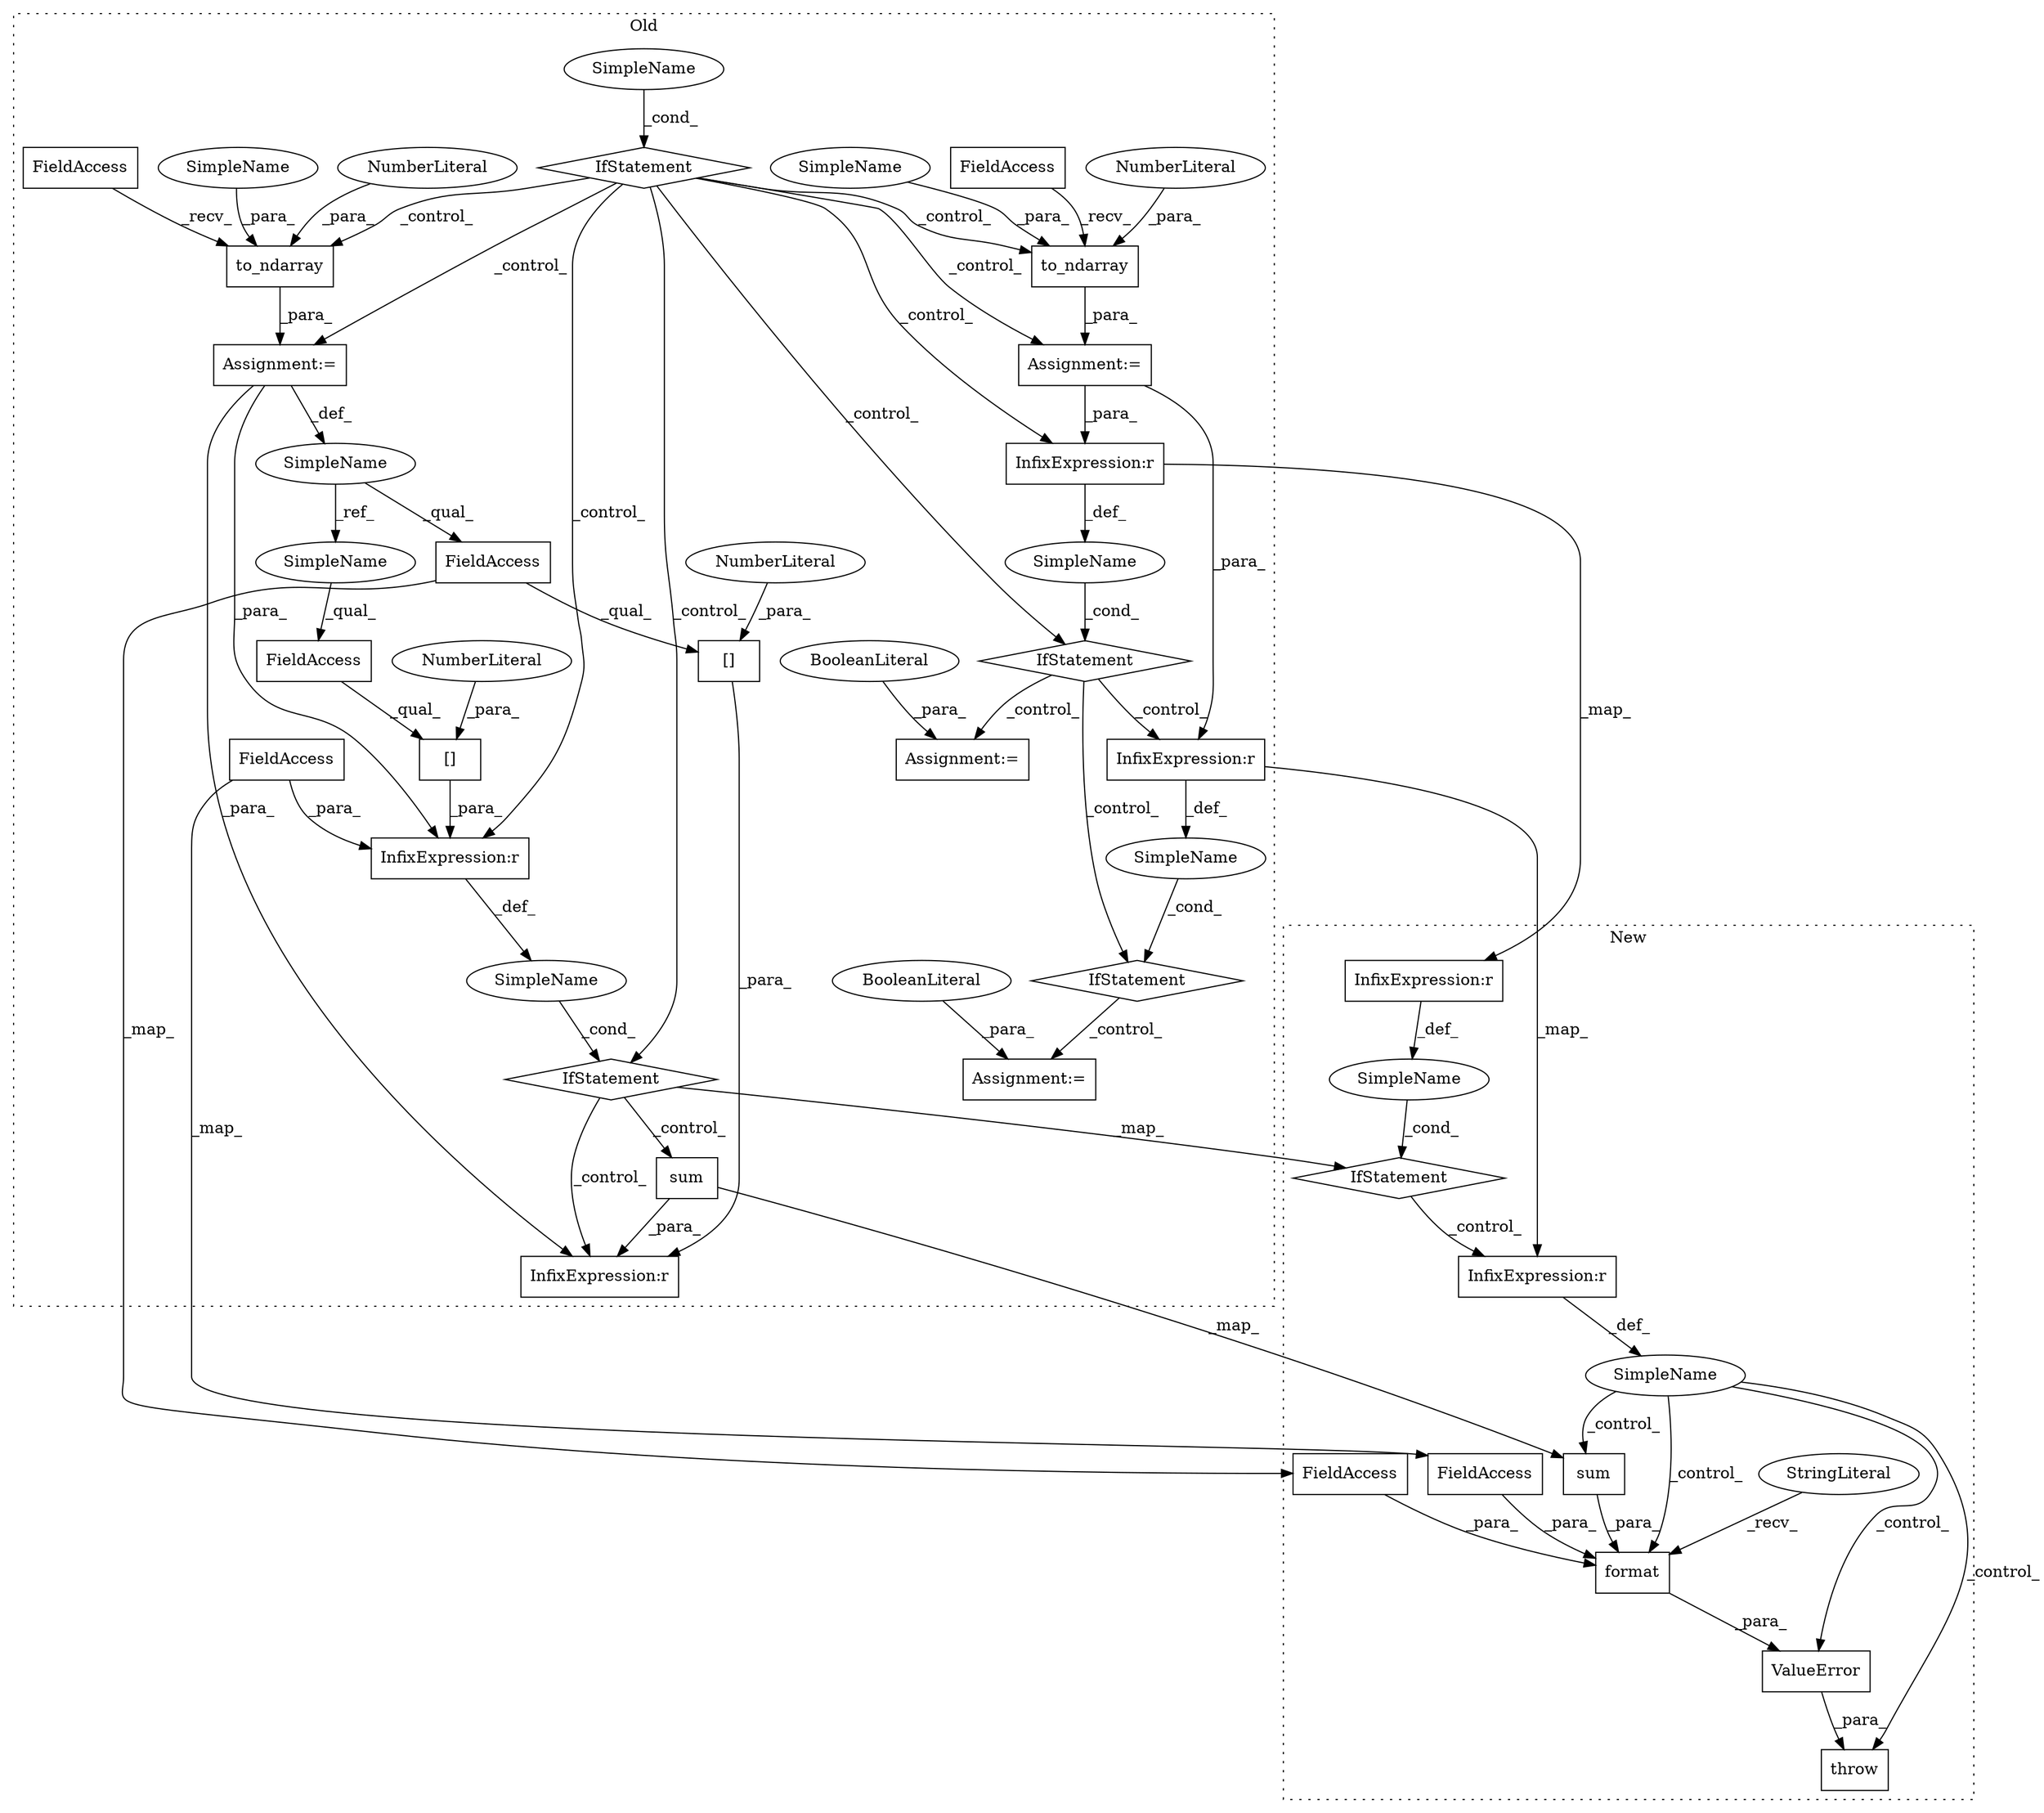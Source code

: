 digraph G {
subgraph cluster0 {
1 [label="to_ndarray" a="32" s="2477,2495" l="11,1" shape="box"];
3 [label="to_ndarray" a="32" s="2826,2844" l="11,1" shape="box"];
4 [label="sum" a="32" s="2959,3099" l="17,-5" shape="box"];
6 [label="[]" a="2" s="2857,2870" l="12,1" shape="box"];
7 [label="NumberLiteral" a="34" s="2843" l="1" shape="ellipse"];
8 [label="NumberLiteral" a="34" s="2494" l="1" shape="ellipse"];
9 [label="[]" a="2" s="2941,2954" l="12,1" shape="box"];
10 [label="NumberLiteral" a="34" s="2953" l="1" shape="ellipse"];
11 [label="NumberLiteral" a="34" s="2869" l="1" shape="ellipse"];
12 [label="IfStatement" a="25" s="2853,2889" l="4,2" shape="diamond"];
14 [label="InfixExpression:r" a="27" s="2955" l="4" shape="box"];
15 [label="InfixExpression:r" a="27" s="2871" l="4" shape="box"];
16 [label="InfixExpression:r" a="27" s="2606" l="4" shape="box"];
18 [label="InfixExpression:r" a="27" s="2522" l="4" shape="box"];
21 [label="SimpleName" a="42" s="" l="" shape="ellipse"];
22 [label="IfStatement" a="25" s="2588,2745" l="4,2" shape="diamond"];
23 [label="FieldAccess" a="22" s="2808" l="9" shape="box"];
24 [label="FieldAccess" a="22" s="2459" l="9" shape="box"];
25 [label="FieldAccess" a="22" s="2857" l="11" shape="box"];
26 [label="SimpleName" a="42" s="2802" l="5" shape="ellipse"];
27 [label="FieldAccess" a="22" s="2941" l="11" shape="box"];
29 [label="IfStatement" a="25" s="2417,2443" l="4,2" shape="diamond"];
32 [label="SimpleName" a="42" s="" l="" shape="ellipse"];
33 [label="IfStatement" a="25" s="2504,2540" l="4,2" shape="diamond"];
34 [label="SimpleName" a="42" s="" l="" shape="ellipse"];
35 [label="Assignment:=" a="7" s="2766" l="1" shape="box"];
36 [label="BooleanLiteral" a="9" s="2767" l="5" shape="ellipse"];
38 [label="SimpleName" a="42" s="" l="" shape="ellipse"];
39 [label="Assignment:=" a="7" s="2458" l="1" shape="box"];
40 [label="Assignment:=" a="7" s="2807" l="1" shape="box"];
42 [label="Assignment:=" a="7" s="2561" l="1" shape="box"];
43 [label="BooleanLiteral" a="9" s="2562" l="4" shape="ellipse"];
45 [label="FieldAccess" a="22" s="2875" l="14" shape="box"];
46 [label="SimpleName" a="42" s="2857" l="5" shape="ellipse"];
47 [label="SimpleName" a="42" s="2837" l="5" shape="ellipse"];
48 [label="SimpleName" a="42" s="2488" l="5" shape="ellipse"];
label = "Old";
style="dotted";
}
subgraph cluster1 {
2 [label="format" a="32" s="2838,2998" l="7,1" shape="box"];
5 [label="sum" a="32" s="2872,3003" l="17,-5" shape="box"];
13 [label="IfStatement" a="25" s="2465,2505" l="4,2" shape="diamond"];
17 [label="InfixExpression:r" a="27" s="2569" l="4" shape="box"];
19 [label="InfixExpression:r" a="27" s="2487" l="4" shape="box"];
20 [label="throw" a="53" s="2738" l="6" shape="box"];
28 [label="FieldAccess" a="22" s="2845" l="11" shape="box"];
30 [label="SimpleName" a="42" s="" l="" shape="ellipse"];
31 [label="ValueError" a="32" s="2744,2999" l="11,1" shape="box"];
37 [label="SimpleName" a="42" s="" l="" shape="ellipse"];
41 [label="StringLiteral" a="45" s="2755" l="82" shape="ellipse"];
44 [label="FieldAccess" a="22" s="2857" l="14" shape="box"];
label = "New";
style="dotted";
}
1 -> 39 [label="_para_"];
2 -> 31 [label="_para_"];
3 -> 40 [label="_para_"];
4 -> 5 [label="_map_"];
4 -> 14 [label="_para_"];
5 -> 2 [label="_para_"];
6 -> 15 [label="_para_"];
7 -> 3 [label="_para_"];
8 -> 1 [label="_para_"];
9 -> 14 [label="_para_"];
10 -> 9 [label="_para_"];
11 -> 6 [label="_para_"];
12 -> 4 [label="_control_"];
12 -> 14 [label="_control_"];
12 -> 13 [label="_map_"];
13 -> 17 [label="_control_"];
15 -> 32 [label="_def_"];
16 -> 34 [label="_def_"];
16 -> 17 [label="_map_"];
17 -> 30 [label="_def_"];
18 -> 19 [label="_map_"];
18 -> 21 [label="_def_"];
19 -> 37 [label="_def_"];
21 -> 33 [label="_cond_"];
22 -> 35 [label="_control_"];
23 -> 3 [label="_recv_"];
24 -> 1 [label="_recv_"];
25 -> 6 [label="_qual_"];
26 -> 46 [label="_ref_"];
26 -> 27 [label="_qual_"];
27 -> 28 [label="_map_"];
27 -> 9 [label="_qual_"];
28 -> 2 [label="_para_"];
29 -> 18 [label="_control_"];
29 -> 40 [label="_control_"];
29 -> 12 [label="_control_"];
29 -> 15 [label="_control_"];
29 -> 1 [label="_control_"];
29 -> 33 [label="_control_"];
29 -> 39 [label="_control_"];
29 -> 3 [label="_control_"];
30 -> 2 [label="_control_"];
30 -> 5 [label="_control_"];
30 -> 20 [label="_control_"];
30 -> 31 [label="_control_"];
31 -> 20 [label="_para_"];
32 -> 12 [label="_cond_"];
33 -> 42 [label="_control_"];
33 -> 16 [label="_control_"];
33 -> 22 [label="_control_"];
34 -> 22 [label="_cond_"];
36 -> 35 [label="_para_"];
37 -> 13 [label="_cond_"];
38 -> 29 [label="_cond_"];
39 -> 18 [label="_para_"];
39 -> 16 [label="_para_"];
40 -> 26 [label="_def_"];
40 -> 15 [label="_para_"];
40 -> 14 [label="_para_"];
41 -> 2 [label="_recv_"];
43 -> 42 [label="_para_"];
44 -> 2 [label="_para_"];
45 -> 15 [label="_para_"];
45 -> 44 [label="_map_"];
46 -> 25 [label="_qual_"];
47 -> 3 [label="_para_"];
48 -> 1 [label="_para_"];
}